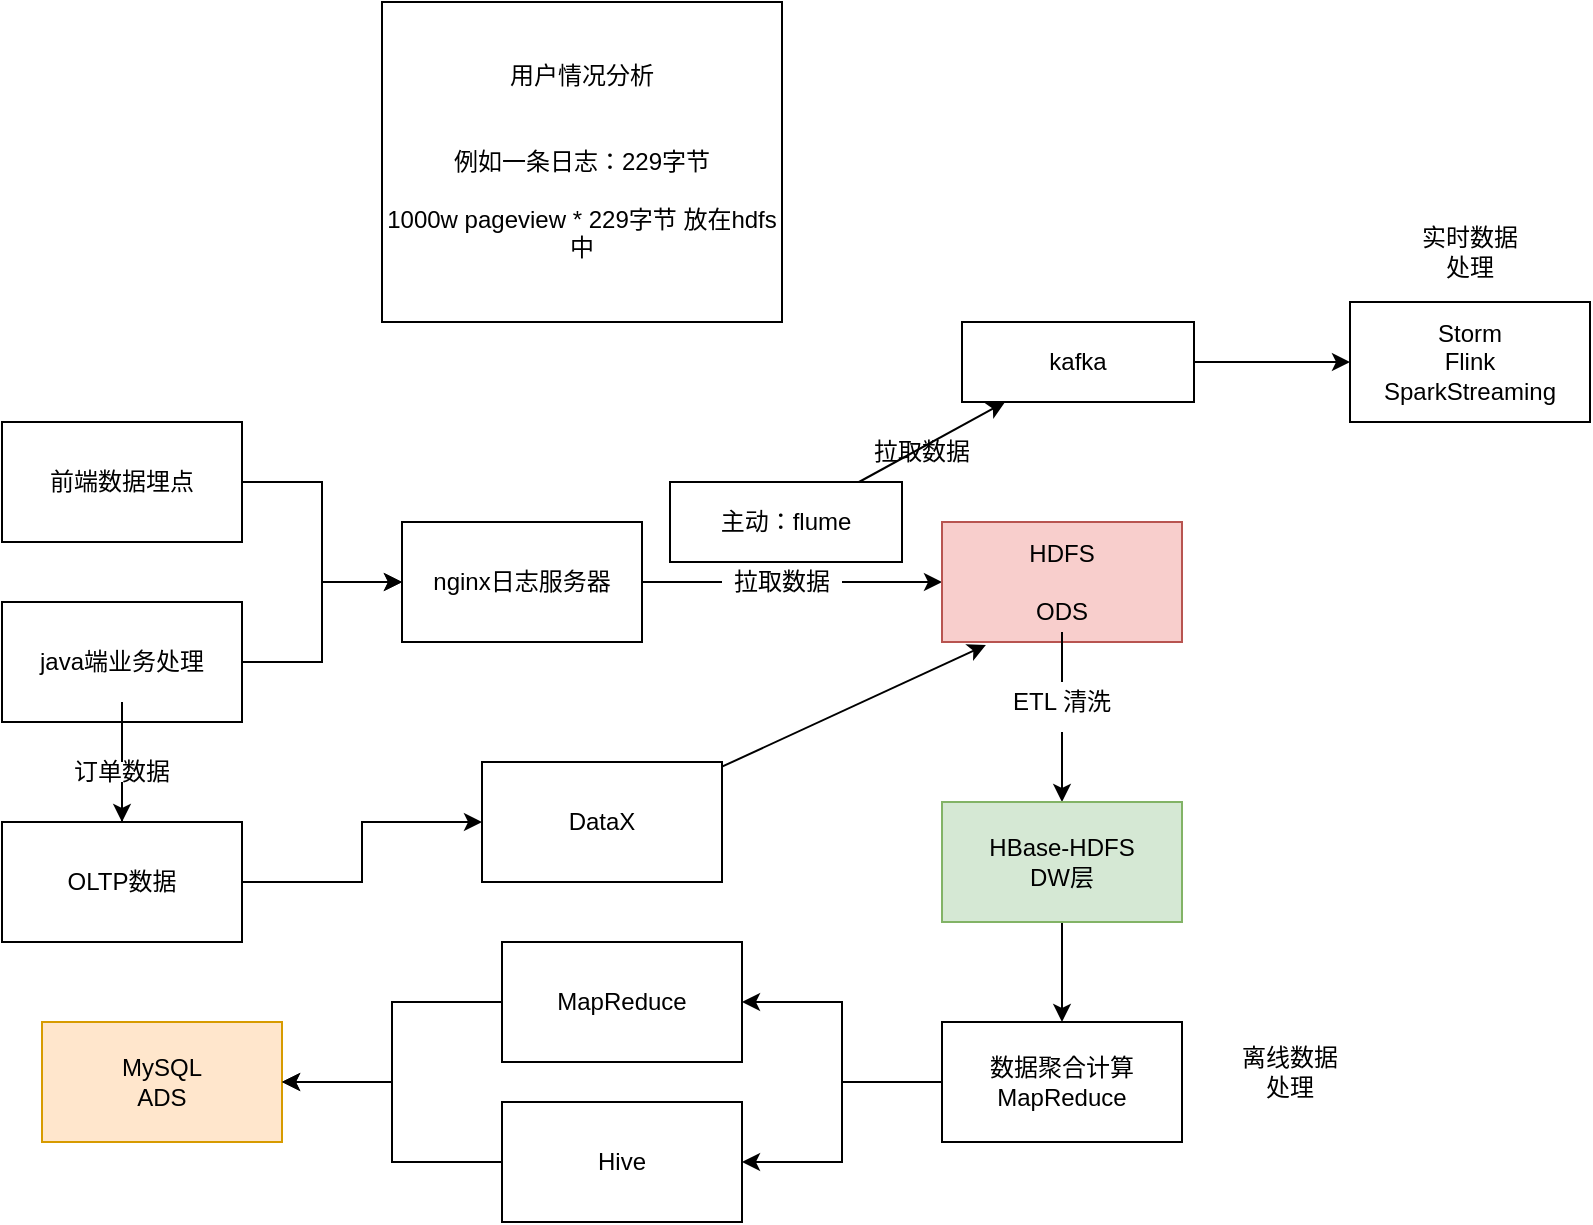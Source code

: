 <mxfile version="17.1.1" type="github">
  <diagram id="OdimADcS7VeNyrV7x7Kn" name="Page-1">
    <mxGraphModel dx="782" dy="1683" grid="1" gridSize="10" guides="1" tooltips="1" connect="1" arrows="1" fold="1" page="1" pageScale="1" pageWidth="827" pageHeight="1169" math="0" shadow="0">
      <root>
        <mxCell id="0" />
        <mxCell id="1" parent="0" />
        <mxCell id="LDjSrmN3v6cIMVcZkSbh-3" style="edgeStyle=orthogonalEdgeStyle;rounded=0;orthogonalLoop=1;jettySize=auto;html=1;entryX=0;entryY=0.5;entryDx=0;entryDy=0;" edge="1" parent="1" source="LDjSrmN3v6cIMVcZkSbh-1" target="LDjSrmN3v6cIMVcZkSbh-4">
          <mxGeometry relative="1" as="geometry">
            <mxPoint x="280" y="230" as="targetPoint" />
          </mxGeometry>
        </mxCell>
        <mxCell id="LDjSrmN3v6cIMVcZkSbh-1" value="前端数据埋点" style="rounded=0;whiteSpace=wrap;html=1;" vertex="1" parent="1">
          <mxGeometry x="80" y="170" width="120" height="60" as="geometry" />
        </mxCell>
        <mxCell id="LDjSrmN3v6cIMVcZkSbh-5" style="edgeStyle=orthogonalEdgeStyle;rounded=0;orthogonalLoop=1;jettySize=auto;html=1;entryX=0;entryY=0.5;entryDx=0;entryDy=0;" edge="1" parent="1" source="LDjSrmN3v6cIMVcZkSbh-2" target="LDjSrmN3v6cIMVcZkSbh-4">
          <mxGeometry relative="1" as="geometry" />
        </mxCell>
        <mxCell id="LDjSrmN3v6cIMVcZkSbh-25" style="edgeStyle=orthogonalEdgeStyle;rounded=0;orthogonalLoop=1;jettySize=auto;html=1;entryX=0.5;entryY=0;entryDx=0;entryDy=0;startArrow=none;" edge="1" parent="1" source="LDjSrmN3v6cIMVcZkSbh-30" target="LDjSrmN3v6cIMVcZkSbh-24">
          <mxGeometry relative="1" as="geometry" />
        </mxCell>
        <mxCell id="LDjSrmN3v6cIMVcZkSbh-2" value="java端业务处理" style="rounded=0;whiteSpace=wrap;html=1;" vertex="1" parent="1">
          <mxGeometry x="80" y="260" width="120" height="60" as="geometry" />
        </mxCell>
        <mxCell id="LDjSrmN3v6cIMVcZkSbh-8" style="edgeStyle=orthogonalEdgeStyle;rounded=0;orthogonalLoop=1;jettySize=auto;html=1;startArrow=none;" edge="1" parent="1" source="LDjSrmN3v6cIMVcZkSbh-32" target="LDjSrmN3v6cIMVcZkSbh-6">
          <mxGeometry relative="1" as="geometry" />
        </mxCell>
        <mxCell id="LDjSrmN3v6cIMVcZkSbh-4" value="nginx日志服务器" style="rounded=0;whiteSpace=wrap;html=1;" vertex="1" parent="1">
          <mxGeometry x="280" y="220" width="120" height="60" as="geometry" />
        </mxCell>
        <mxCell id="LDjSrmN3v6cIMVcZkSbh-11" style="edgeStyle=orthogonalEdgeStyle;rounded=0;orthogonalLoop=1;jettySize=auto;html=1;exitX=0.5;exitY=1;exitDx=0;exitDy=0;startArrow=none;" edge="1" parent="1" source="LDjSrmN3v6cIMVcZkSbh-13">
          <mxGeometry relative="1" as="geometry">
            <mxPoint x="610" y="360" as="targetPoint" />
          </mxGeometry>
        </mxCell>
        <mxCell id="LDjSrmN3v6cIMVcZkSbh-6" value="HDFS&lt;br&gt;&lt;br&gt;ODS" style="rounded=0;whiteSpace=wrap;html=1;fillColor=#f8cecc;strokeColor=#b85450;" vertex="1" parent="1">
          <mxGeometry x="550" y="220" width="120" height="60" as="geometry" />
        </mxCell>
        <mxCell id="LDjSrmN3v6cIMVcZkSbh-7" value="用户情况分析&lt;br&gt;&lt;br&gt;&lt;br&gt;例如一条日志：229字节&lt;br&gt;&lt;br&gt;1000w pageview * 229字节 放在hdfs中" style="rounded=0;whiteSpace=wrap;html=1;" vertex="1" parent="1">
          <mxGeometry x="270" y="-40" width="200" height="160" as="geometry" />
        </mxCell>
        <mxCell id="LDjSrmN3v6cIMVcZkSbh-33" style="edgeStyle=none;rounded=0;orthogonalLoop=1;jettySize=auto;html=1;" edge="1" parent="1" source="LDjSrmN3v6cIMVcZkSbh-9" target="LDjSrmN3v6cIMVcZkSbh-10">
          <mxGeometry relative="1" as="geometry" />
        </mxCell>
        <mxCell id="LDjSrmN3v6cIMVcZkSbh-9" value="主动：flume" style="rounded=0;whiteSpace=wrap;html=1;" vertex="1" parent="1">
          <mxGeometry x="414" y="200" width="116" height="40" as="geometry" />
        </mxCell>
        <mxCell id="LDjSrmN3v6cIMVcZkSbh-37" value="" style="edgeStyle=none;rounded=0;orthogonalLoop=1;jettySize=auto;html=1;" edge="1" parent="1" source="LDjSrmN3v6cIMVcZkSbh-10" target="LDjSrmN3v6cIMVcZkSbh-36">
          <mxGeometry relative="1" as="geometry" />
        </mxCell>
        <mxCell id="LDjSrmN3v6cIMVcZkSbh-10" value="kafka" style="rounded=0;whiteSpace=wrap;html=1;" vertex="1" parent="1">
          <mxGeometry x="560" y="120" width="116" height="40" as="geometry" />
        </mxCell>
        <mxCell id="LDjSrmN3v6cIMVcZkSbh-15" style="edgeStyle=orthogonalEdgeStyle;rounded=0;orthogonalLoop=1;jettySize=auto;html=1;" edge="1" parent="1" source="LDjSrmN3v6cIMVcZkSbh-12">
          <mxGeometry relative="1" as="geometry">
            <mxPoint x="610" y="470" as="targetPoint" />
          </mxGeometry>
        </mxCell>
        <mxCell id="LDjSrmN3v6cIMVcZkSbh-12" value="HBase-HDFS&lt;br&gt;DW层" style="rounded=0;whiteSpace=wrap;html=1;fillColor=#d5e8d4;strokeColor=#82b366;" vertex="1" parent="1">
          <mxGeometry x="550" y="360" width="120" height="60" as="geometry" />
        </mxCell>
        <mxCell id="LDjSrmN3v6cIMVcZkSbh-13" value="ETL 清洗" style="text;html=1;strokeColor=none;fillColor=none;align=center;verticalAlign=middle;whiteSpace=wrap;rounded=0;" vertex="1" parent="1">
          <mxGeometry x="580" y="295" width="60" height="30" as="geometry" />
        </mxCell>
        <mxCell id="LDjSrmN3v6cIMVcZkSbh-14" value="" style="edgeStyle=orthogonalEdgeStyle;rounded=0;orthogonalLoop=1;jettySize=auto;html=1;exitX=0.5;exitY=1;exitDx=0;exitDy=0;endArrow=none;" edge="1" parent="1" source="LDjSrmN3v6cIMVcZkSbh-6" target="LDjSrmN3v6cIMVcZkSbh-13">
          <mxGeometry relative="1" as="geometry">
            <mxPoint x="610" y="360" as="targetPoint" />
            <mxPoint x="610" y="280" as="sourcePoint" />
          </mxGeometry>
        </mxCell>
        <mxCell id="LDjSrmN3v6cIMVcZkSbh-18" value="" style="edgeStyle=orthogonalEdgeStyle;rounded=0;orthogonalLoop=1;jettySize=auto;html=1;entryX=1;entryY=0.5;entryDx=0;entryDy=0;" edge="1" parent="1" source="LDjSrmN3v6cIMVcZkSbh-16" target="LDjSrmN3v6cIMVcZkSbh-19">
          <mxGeometry relative="1" as="geometry" />
        </mxCell>
        <mxCell id="LDjSrmN3v6cIMVcZkSbh-22" style="edgeStyle=orthogonalEdgeStyle;rounded=0;orthogonalLoop=1;jettySize=auto;html=1;entryX=1;entryY=0.5;entryDx=0;entryDy=0;" edge="1" parent="1" source="LDjSrmN3v6cIMVcZkSbh-16" target="LDjSrmN3v6cIMVcZkSbh-21">
          <mxGeometry relative="1" as="geometry" />
        </mxCell>
        <mxCell id="LDjSrmN3v6cIMVcZkSbh-16" value="数据聚合计算&lt;br&gt;MapReduce" style="rounded=0;whiteSpace=wrap;html=1;" vertex="1" parent="1">
          <mxGeometry x="550" y="470" width="120" height="60" as="geometry" />
        </mxCell>
        <mxCell id="LDjSrmN3v6cIMVcZkSbh-17" value="MySQL&lt;br&gt;ADS" style="whiteSpace=wrap;html=1;rounded=0;fillColor=#ffe6cc;strokeColor=#d79b00;" vertex="1" parent="1">
          <mxGeometry x="100" y="470" width="120" height="60" as="geometry" />
        </mxCell>
        <mxCell id="LDjSrmN3v6cIMVcZkSbh-20" style="edgeStyle=orthogonalEdgeStyle;rounded=0;orthogonalLoop=1;jettySize=auto;html=1;entryX=1;entryY=0.5;entryDx=0;entryDy=0;" edge="1" parent="1" source="LDjSrmN3v6cIMVcZkSbh-19" target="LDjSrmN3v6cIMVcZkSbh-17">
          <mxGeometry relative="1" as="geometry" />
        </mxCell>
        <mxCell id="LDjSrmN3v6cIMVcZkSbh-19" value="MapReduce" style="rounded=0;whiteSpace=wrap;html=1;" vertex="1" parent="1">
          <mxGeometry x="330" y="430" width="120" height="60" as="geometry" />
        </mxCell>
        <mxCell id="LDjSrmN3v6cIMVcZkSbh-23" style="edgeStyle=orthogonalEdgeStyle;rounded=0;orthogonalLoop=1;jettySize=auto;html=1;entryX=1;entryY=0.5;entryDx=0;entryDy=0;" edge="1" parent="1" source="LDjSrmN3v6cIMVcZkSbh-21" target="LDjSrmN3v6cIMVcZkSbh-17">
          <mxGeometry relative="1" as="geometry" />
        </mxCell>
        <mxCell id="LDjSrmN3v6cIMVcZkSbh-21" value="Hive" style="rounded=0;whiteSpace=wrap;html=1;" vertex="1" parent="1">
          <mxGeometry x="330" y="510" width="120" height="60" as="geometry" />
        </mxCell>
        <mxCell id="LDjSrmN3v6cIMVcZkSbh-28" value="" style="edgeStyle=orthogonalEdgeStyle;rounded=0;orthogonalLoop=1;jettySize=auto;html=1;" edge="1" parent="1" source="LDjSrmN3v6cIMVcZkSbh-24" target="LDjSrmN3v6cIMVcZkSbh-27">
          <mxGeometry relative="1" as="geometry" />
        </mxCell>
        <mxCell id="LDjSrmN3v6cIMVcZkSbh-24" value="OLTP数据" style="rounded=0;whiteSpace=wrap;html=1;" vertex="1" parent="1">
          <mxGeometry x="80" y="370" width="120" height="60" as="geometry" />
        </mxCell>
        <mxCell id="LDjSrmN3v6cIMVcZkSbh-29" style="rounded=0;orthogonalLoop=1;jettySize=auto;html=1;entryX=0.183;entryY=1.025;entryDx=0;entryDy=0;entryPerimeter=0;" edge="1" parent="1" source="LDjSrmN3v6cIMVcZkSbh-27" target="LDjSrmN3v6cIMVcZkSbh-6">
          <mxGeometry relative="1" as="geometry" />
        </mxCell>
        <mxCell id="LDjSrmN3v6cIMVcZkSbh-27" value="DataX" style="whiteSpace=wrap;html=1;rounded=0;" vertex="1" parent="1">
          <mxGeometry x="320" y="340" width="120" height="60" as="geometry" />
        </mxCell>
        <mxCell id="LDjSrmN3v6cIMVcZkSbh-30" value="订单数据" style="text;html=1;strokeColor=none;fillColor=none;align=center;verticalAlign=middle;whiteSpace=wrap;rounded=0;" vertex="1" parent="1">
          <mxGeometry x="110" y="330" width="60" height="30" as="geometry" />
        </mxCell>
        <mxCell id="LDjSrmN3v6cIMVcZkSbh-31" value="" style="edgeStyle=orthogonalEdgeStyle;rounded=0;orthogonalLoop=1;jettySize=auto;html=1;entryX=0.5;entryY=0;entryDx=0;entryDy=0;endArrow=none;" edge="1" parent="1" source="LDjSrmN3v6cIMVcZkSbh-2" target="LDjSrmN3v6cIMVcZkSbh-30">
          <mxGeometry relative="1" as="geometry">
            <mxPoint x="140" y="320" as="sourcePoint" />
            <mxPoint x="140" y="370" as="targetPoint" />
          </mxGeometry>
        </mxCell>
        <mxCell id="LDjSrmN3v6cIMVcZkSbh-32" value="拉取数据" style="text;html=1;strokeColor=none;fillColor=none;align=center;verticalAlign=middle;whiteSpace=wrap;rounded=0;" vertex="1" parent="1">
          <mxGeometry x="440" y="235" width="60" height="30" as="geometry" />
        </mxCell>
        <mxCell id="LDjSrmN3v6cIMVcZkSbh-34" value="" style="edgeStyle=orthogonalEdgeStyle;rounded=0;orthogonalLoop=1;jettySize=auto;html=1;endArrow=none;" edge="1" parent="1" source="LDjSrmN3v6cIMVcZkSbh-4" target="LDjSrmN3v6cIMVcZkSbh-32">
          <mxGeometry relative="1" as="geometry">
            <mxPoint x="400" y="250" as="sourcePoint" />
            <mxPoint x="550" y="250" as="targetPoint" />
          </mxGeometry>
        </mxCell>
        <mxCell id="LDjSrmN3v6cIMVcZkSbh-35" value="拉取数据" style="text;html=1;strokeColor=none;fillColor=none;align=center;verticalAlign=middle;whiteSpace=wrap;rounded=0;" vertex="1" parent="1">
          <mxGeometry x="510" y="170" width="60" height="30" as="geometry" />
        </mxCell>
        <mxCell id="LDjSrmN3v6cIMVcZkSbh-36" value="Storm&lt;br&gt;Flink&lt;br&gt;SparkStreaming" style="whiteSpace=wrap;html=1;rounded=0;" vertex="1" parent="1">
          <mxGeometry x="754" y="110" width="120" height="60" as="geometry" />
        </mxCell>
        <mxCell id="LDjSrmN3v6cIMVcZkSbh-38" value="实时数据处理" style="text;html=1;strokeColor=none;fillColor=none;align=center;verticalAlign=middle;whiteSpace=wrap;rounded=0;" vertex="1" parent="1">
          <mxGeometry x="784" y="70" width="60" height="30" as="geometry" />
        </mxCell>
        <mxCell id="LDjSrmN3v6cIMVcZkSbh-39" value="离线数据处理" style="text;html=1;strokeColor=none;fillColor=none;align=center;verticalAlign=middle;whiteSpace=wrap;rounded=0;" vertex="1" parent="1">
          <mxGeometry x="694" y="480" width="60" height="30" as="geometry" />
        </mxCell>
      </root>
    </mxGraphModel>
  </diagram>
</mxfile>
